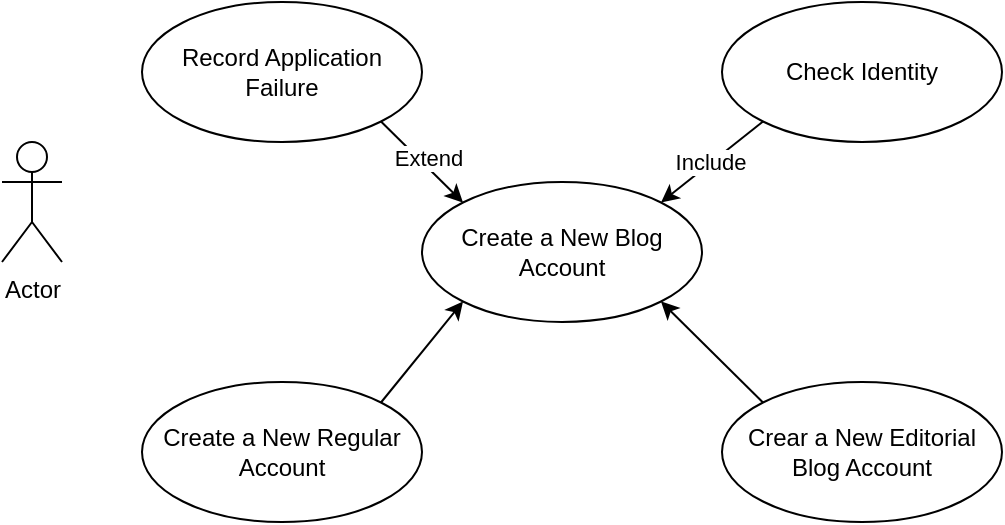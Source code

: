 <mxfile version="22.1.22" type="github">
  <diagram name="Página-1" id="1qWvVfx8WxdVZQZR35Iz">
    <mxGraphModel dx="1434" dy="795" grid="1" gridSize="10" guides="1" tooltips="1" connect="1" arrows="1" fold="1" page="1" pageScale="1" pageWidth="827" pageHeight="1169" math="0" shadow="0">
      <root>
        <mxCell id="0" />
        <mxCell id="1" parent="0" />
        <mxCell id="97puo30hhXIsJmYNwi94-1" value="Actor" style="shape=umlActor;verticalLabelPosition=bottom;verticalAlign=top;html=1;" vertex="1" parent="1">
          <mxGeometry x="90" y="160" width="30" height="60" as="geometry" />
        </mxCell>
        <mxCell id="97puo30hhXIsJmYNwi94-7" style="rounded=0;orthogonalLoop=1;jettySize=auto;html=1;exitX=1;exitY=1;exitDx=0;exitDy=0;entryX=0;entryY=0;entryDx=0;entryDy=0;" edge="1" parent="1" source="97puo30hhXIsJmYNwi94-2" target="97puo30hhXIsJmYNwi94-4">
          <mxGeometry relative="1" as="geometry" />
        </mxCell>
        <mxCell id="97puo30hhXIsJmYNwi94-8" value="Extend" style="edgeLabel;html=1;align=center;verticalAlign=middle;resizable=0;points=[];" vertex="1" connectable="0" parent="97puo30hhXIsJmYNwi94-7">
          <mxGeometry x="0.025" y="4" relative="1" as="geometry">
            <mxPoint x="-1" as="offset" />
          </mxGeometry>
        </mxCell>
        <mxCell id="97puo30hhXIsJmYNwi94-2" value="Record Application Failure" style="ellipse;whiteSpace=wrap;html=1;" vertex="1" parent="1">
          <mxGeometry x="160" y="90" width="140" height="70" as="geometry" />
        </mxCell>
        <mxCell id="97puo30hhXIsJmYNwi94-5" style="rounded=0;orthogonalLoop=1;jettySize=auto;html=1;exitX=0;exitY=1;exitDx=0;exitDy=0;entryX=1;entryY=0;entryDx=0;entryDy=0;" edge="1" parent="1" source="97puo30hhXIsJmYNwi94-3" target="97puo30hhXIsJmYNwi94-4">
          <mxGeometry relative="1" as="geometry" />
        </mxCell>
        <mxCell id="97puo30hhXIsJmYNwi94-6" value="Include" style="edgeLabel;html=1;align=center;verticalAlign=middle;resizable=0;points=[];" vertex="1" connectable="0" parent="97puo30hhXIsJmYNwi94-5">
          <mxGeometry x="0.048" y="-1" relative="1" as="geometry">
            <mxPoint as="offset" />
          </mxGeometry>
        </mxCell>
        <mxCell id="97puo30hhXIsJmYNwi94-3" value="Check Identity" style="ellipse;whiteSpace=wrap;html=1;" vertex="1" parent="1">
          <mxGeometry x="450" y="90" width="140" height="70" as="geometry" />
        </mxCell>
        <mxCell id="97puo30hhXIsJmYNwi94-4" value="Create a New Blog Account" style="ellipse;whiteSpace=wrap;html=1;" vertex="1" parent="1">
          <mxGeometry x="300" y="180" width="140" height="70" as="geometry" />
        </mxCell>
        <mxCell id="97puo30hhXIsJmYNwi94-10" style="rounded=0;orthogonalLoop=1;jettySize=auto;html=1;exitX=1;exitY=0;exitDx=0;exitDy=0;entryX=0;entryY=1;entryDx=0;entryDy=0;" edge="1" parent="1" source="97puo30hhXIsJmYNwi94-9" target="97puo30hhXIsJmYNwi94-4">
          <mxGeometry relative="1" as="geometry" />
        </mxCell>
        <mxCell id="97puo30hhXIsJmYNwi94-9" value="Create a New Regular Account" style="ellipse;whiteSpace=wrap;html=1;" vertex="1" parent="1">
          <mxGeometry x="160" y="280" width="140" height="70" as="geometry" />
        </mxCell>
        <mxCell id="97puo30hhXIsJmYNwi94-13" style="rounded=0;orthogonalLoop=1;jettySize=auto;html=1;exitX=0;exitY=0;exitDx=0;exitDy=0;entryX=1;entryY=1;entryDx=0;entryDy=0;" edge="1" parent="1" source="97puo30hhXIsJmYNwi94-12" target="97puo30hhXIsJmYNwi94-4">
          <mxGeometry relative="1" as="geometry" />
        </mxCell>
        <mxCell id="97puo30hhXIsJmYNwi94-12" value="Crear a New Editorial Blog Account" style="ellipse;whiteSpace=wrap;html=1;" vertex="1" parent="1">
          <mxGeometry x="450" y="280" width="140" height="70" as="geometry" />
        </mxCell>
      </root>
    </mxGraphModel>
  </diagram>
</mxfile>

